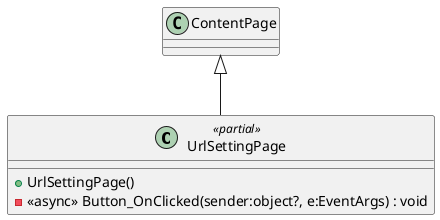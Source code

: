 @startuml
class UrlSettingPage <<partial>> {
    + UrlSettingPage()
    - <<async>> Button_OnClicked(sender:object?, e:EventArgs) : void
}
ContentPage <|-- UrlSettingPage
@enduml
